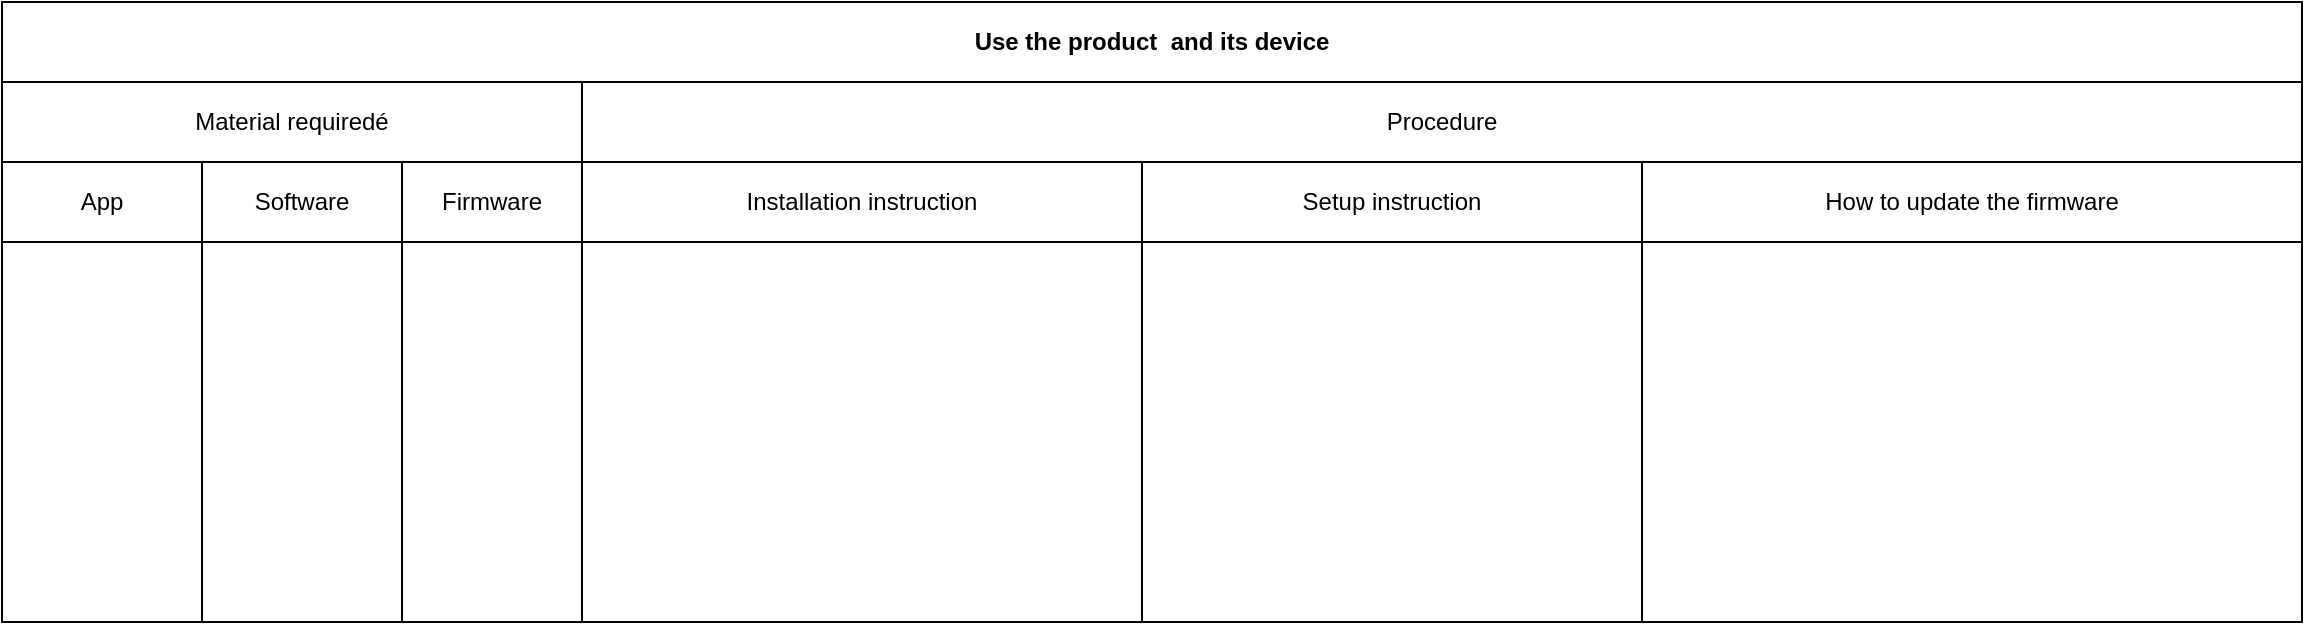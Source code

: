 <mxfile version="16.2.2" type="github">
  <diagram id="h3AYmYu8t9chLSCs5fEP" name="Page-1">
    <mxGraphModel dx="1186" dy="651" grid="1" gridSize="10" guides="1" tooltips="1" connect="1" arrows="1" fold="1" page="1" pageScale="1" pageWidth="827" pageHeight="1169" math="0" shadow="0">
      <root>
        <mxCell id="0" />
        <mxCell id="1" parent="0" />
        <mxCell id="IMxw4ipOFPsha8fWRkUb-1" value="" style="shape=table;startSize=0;container=1;collapsible=0;childLayout=tableLayout;" parent="1" vertex="1">
          <mxGeometry x="110" y="210" width="1150" height="40" as="geometry" />
        </mxCell>
        <mxCell id="IMxw4ipOFPsha8fWRkUb-2" value="" style="shape=partialRectangle;collapsible=0;dropTarget=0;pointerEvents=0;fillColor=none;top=0;left=0;bottom=0;right=0;points=[[0,0.5],[1,0.5]];portConstraint=eastwest;" parent="IMxw4ipOFPsha8fWRkUb-1" vertex="1">
          <mxGeometry width="1150" height="40" as="geometry" />
        </mxCell>
        <mxCell id="IMxw4ipOFPsha8fWRkUb-3" value="&lt;b&gt;Use the product&amp;nbsp; and its device&lt;/b&gt;" style="shape=partialRectangle;html=1;whiteSpace=wrap;connectable=0;overflow=hidden;fillColor=none;top=0;left=0;bottom=0;right=0;pointerEvents=1;" parent="IMxw4ipOFPsha8fWRkUb-2" vertex="1">
          <mxGeometry width="1150" height="40" as="geometry" />
        </mxCell>
        <mxCell id="IMxw4ipOFPsha8fWRkUb-4" value="" style="shape=table;startSize=0;container=1;collapsible=0;childLayout=tableLayout;" parent="1" vertex="1">
          <mxGeometry x="110" y="250" width="290" height="40" as="geometry" />
        </mxCell>
        <mxCell id="IMxw4ipOFPsha8fWRkUb-5" value="" style="shape=partialRectangle;collapsible=0;dropTarget=0;pointerEvents=0;fillColor=none;top=0;left=0;bottom=0;right=0;points=[[0,0.5],[1,0.5]];portConstraint=eastwest;" parent="IMxw4ipOFPsha8fWRkUb-4" vertex="1">
          <mxGeometry width="290" height="40" as="geometry" />
        </mxCell>
        <mxCell id="IMxw4ipOFPsha8fWRkUb-6" value="Material requiredé" style="shape=partialRectangle;html=1;whiteSpace=wrap;connectable=0;overflow=hidden;fillColor=none;top=0;left=0;bottom=0;right=0;pointerEvents=1;" parent="IMxw4ipOFPsha8fWRkUb-5" vertex="1">
          <mxGeometry width="290" height="40" as="geometry" />
        </mxCell>
        <mxCell id="IMxw4ipOFPsha8fWRkUb-7" value="" style="shape=table;startSize=0;container=1;collapsible=0;childLayout=tableLayout;" parent="1" vertex="1">
          <mxGeometry x="310" y="290" width="90" height="40" as="geometry" />
        </mxCell>
        <mxCell id="IMxw4ipOFPsha8fWRkUb-8" value="" style="shape=partialRectangle;collapsible=0;dropTarget=0;pointerEvents=0;fillColor=none;top=0;left=0;bottom=0;right=0;points=[[0,0.5],[1,0.5]];portConstraint=eastwest;" parent="IMxw4ipOFPsha8fWRkUb-7" vertex="1">
          <mxGeometry width="90" height="40" as="geometry" />
        </mxCell>
        <mxCell id="IMxw4ipOFPsha8fWRkUb-9" value="Firmware" style="shape=partialRectangle;html=1;whiteSpace=wrap;connectable=0;overflow=hidden;fillColor=none;top=0;left=0;bottom=0;right=0;pointerEvents=1;" parent="IMxw4ipOFPsha8fWRkUb-8" vertex="1">
          <mxGeometry width="90" height="40" as="geometry" />
        </mxCell>
        <mxCell id="IMxw4ipOFPsha8fWRkUb-10" value="" style="shape=table;startSize=0;container=1;collapsible=0;childLayout=tableLayout;" parent="1" vertex="1">
          <mxGeometry x="210" y="290" width="100" height="40" as="geometry" />
        </mxCell>
        <mxCell id="IMxw4ipOFPsha8fWRkUb-11" value="" style="shape=partialRectangle;collapsible=0;dropTarget=0;pointerEvents=0;fillColor=none;top=0;left=0;bottom=0;right=0;points=[[0,0.5],[1,0.5]];portConstraint=eastwest;" parent="IMxw4ipOFPsha8fWRkUb-10" vertex="1">
          <mxGeometry width="100" height="40" as="geometry" />
        </mxCell>
        <mxCell id="IMxw4ipOFPsha8fWRkUb-12" value="Software" style="shape=partialRectangle;html=1;whiteSpace=wrap;connectable=0;overflow=hidden;fillColor=none;top=0;left=0;bottom=0;right=0;pointerEvents=1;" parent="IMxw4ipOFPsha8fWRkUb-11" vertex="1">
          <mxGeometry width="100" height="40" as="geometry" />
        </mxCell>
        <mxCell id="IMxw4ipOFPsha8fWRkUb-13" value="" style="shape=table;startSize=0;container=1;collapsible=0;childLayout=tableLayout;" parent="1" vertex="1">
          <mxGeometry x="110" y="290" width="100" height="40" as="geometry" />
        </mxCell>
        <mxCell id="IMxw4ipOFPsha8fWRkUb-14" value="" style="shape=partialRectangle;collapsible=0;dropTarget=0;pointerEvents=0;fillColor=none;top=0;left=0;bottom=0;right=0;points=[[0,0.5],[1,0.5]];portConstraint=eastwest;" parent="IMxw4ipOFPsha8fWRkUb-13" vertex="1">
          <mxGeometry width="100" height="40" as="geometry" />
        </mxCell>
        <mxCell id="IMxw4ipOFPsha8fWRkUb-15" value="App" style="shape=partialRectangle;html=1;whiteSpace=wrap;connectable=0;overflow=hidden;fillColor=none;top=0;left=0;bottom=0;right=0;pointerEvents=1;" parent="IMxw4ipOFPsha8fWRkUb-14" vertex="1">
          <mxGeometry width="100" height="40" as="geometry" />
        </mxCell>
        <mxCell id="IMxw4ipOFPsha8fWRkUb-16" value="" style="shape=table;startSize=0;container=1;collapsible=0;childLayout=tableLayout;" parent="1" vertex="1">
          <mxGeometry x="400" y="250" width="860" height="40" as="geometry" />
        </mxCell>
        <mxCell id="IMxw4ipOFPsha8fWRkUb-17" value="" style="shape=partialRectangle;collapsible=0;dropTarget=0;pointerEvents=0;fillColor=none;top=0;left=0;bottom=0;right=0;points=[[0,0.5],[1,0.5]];portConstraint=eastwest;" parent="IMxw4ipOFPsha8fWRkUb-16" vertex="1">
          <mxGeometry width="860" height="40" as="geometry" />
        </mxCell>
        <mxCell id="IMxw4ipOFPsha8fWRkUb-18" value="Procedure" style="shape=partialRectangle;html=1;whiteSpace=wrap;connectable=0;overflow=hidden;fillColor=none;top=0;left=0;bottom=0;right=0;pointerEvents=1;" parent="IMxw4ipOFPsha8fWRkUb-17" vertex="1">
          <mxGeometry width="860" height="40" as="geometry" />
        </mxCell>
        <mxCell id="IMxw4ipOFPsha8fWRkUb-19" value="" style="shape=table;startSize=0;container=1;collapsible=0;childLayout=tableLayout;" parent="1" vertex="1">
          <mxGeometry x="400" y="290" width="280" height="40" as="geometry" />
        </mxCell>
        <mxCell id="IMxw4ipOFPsha8fWRkUb-20" value="" style="shape=partialRectangle;collapsible=0;dropTarget=0;pointerEvents=0;fillColor=none;top=0;left=0;bottom=0;right=0;points=[[0,0.5],[1,0.5]];portConstraint=eastwest;" parent="IMxw4ipOFPsha8fWRkUb-19" vertex="1">
          <mxGeometry width="280" height="40" as="geometry" />
        </mxCell>
        <mxCell id="IMxw4ipOFPsha8fWRkUb-21" value="Installation instruction" style="shape=partialRectangle;html=1;whiteSpace=wrap;connectable=0;overflow=hidden;fillColor=none;top=0;left=0;bottom=0;right=0;pointerEvents=1;" parent="IMxw4ipOFPsha8fWRkUb-20" vertex="1">
          <mxGeometry width="280" height="40" as="geometry" />
        </mxCell>
        <mxCell id="IMxw4ipOFPsha8fWRkUb-22" value="" style="shape=table;startSize=0;container=1;collapsible=0;childLayout=tableLayout;" parent="1" vertex="1">
          <mxGeometry x="680" y="290" width="250" height="40" as="geometry" />
        </mxCell>
        <mxCell id="IMxw4ipOFPsha8fWRkUb-23" value="" style="shape=partialRectangle;collapsible=0;dropTarget=0;pointerEvents=0;fillColor=none;top=0;left=0;bottom=0;right=0;points=[[0,0.5],[1,0.5]];portConstraint=eastwest;" parent="IMxw4ipOFPsha8fWRkUb-22" vertex="1">
          <mxGeometry width="250" height="40" as="geometry" />
        </mxCell>
        <mxCell id="IMxw4ipOFPsha8fWRkUb-24" value="Setup instruction" style="shape=partialRectangle;html=1;whiteSpace=wrap;connectable=0;overflow=hidden;fillColor=none;top=0;left=0;bottom=0;right=0;pointerEvents=1;" parent="IMxw4ipOFPsha8fWRkUb-23" vertex="1">
          <mxGeometry width="250" height="40" as="geometry" />
        </mxCell>
        <mxCell id="IMxw4ipOFPsha8fWRkUb-25" value="" style="shape=table;startSize=0;container=1;collapsible=0;childLayout=tableLayout;" parent="1" vertex="1">
          <mxGeometry x="930" y="290" width="330" height="40" as="geometry" />
        </mxCell>
        <mxCell id="IMxw4ipOFPsha8fWRkUb-26" value="" style="shape=partialRectangle;collapsible=0;dropTarget=0;pointerEvents=0;fillColor=none;top=0;left=0;bottom=0;right=0;points=[[0,0.5],[1,0.5]];portConstraint=eastwest;" parent="IMxw4ipOFPsha8fWRkUb-25" vertex="1">
          <mxGeometry width="330" height="40" as="geometry" />
        </mxCell>
        <mxCell id="IMxw4ipOFPsha8fWRkUb-27" value="How to update the firmware" style="shape=partialRectangle;html=1;whiteSpace=wrap;connectable=0;overflow=hidden;fillColor=none;top=0;left=0;bottom=0;right=0;pointerEvents=1;" parent="IMxw4ipOFPsha8fWRkUb-26" vertex="1">
          <mxGeometry width="330" height="40" as="geometry" />
        </mxCell>
        <mxCell id="IMxw4ipOFPsha8fWRkUb-28" value="" style="shape=table;startSize=0;container=1;collapsible=0;childLayout=tableLayout;" parent="1" vertex="1">
          <mxGeometry x="110" y="330" width="100" height="190" as="geometry" />
        </mxCell>
        <mxCell id="IMxw4ipOFPsha8fWRkUb-29" value="" style="shape=partialRectangle;collapsible=0;dropTarget=0;pointerEvents=0;fillColor=none;top=0;left=0;bottom=0;right=0;points=[[0,0.5],[1,0.5]];portConstraint=eastwest;" parent="IMxw4ipOFPsha8fWRkUb-28" vertex="1">
          <mxGeometry width="100" height="190" as="geometry" />
        </mxCell>
        <mxCell id="IMxw4ipOFPsha8fWRkUb-30" value="" style="shape=partialRectangle;html=1;whiteSpace=wrap;connectable=0;overflow=hidden;fillColor=none;top=0;left=0;bottom=0;right=0;pointerEvents=1;" parent="IMxw4ipOFPsha8fWRkUb-29" vertex="1">
          <mxGeometry width="100" height="190" as="geometry" />
        </mxCell>
        <mxCell id="IMxw4ipOFPsha8fWRkUb-31" value="" style="shape=table;startSize=0;container=1;collapsible=0;childLayout=tableLayout;" parent="1" vertex="1">
          <mxGeometry x="210" y="330" width="100" height="190" as="geometry" />
        </mxCell>
        <mxCell id="IMxw4ipOFPsha8fWRkUb-32" value="" style="shape=partialRectangle;collapsible=0;dropTarget=0;pointerEvents=0;fillColor=none;top=0;left=0;bottom=0;right=0;points=[[0,0.5],[1,0.5]];portConstraint=eastwest;" parent="IMxw4ipOFPsha8fWRkUb-31" vertex="1">
          <mxGeometry width="100" height="190" as="geometry" />
        </mxCell>
        <mxCell id="IMxw4ipOFPsha8fWRkUb-33" value="" style="shape=partialRectangle;html=1;whiteSpace=wrap;connectable=0;overflow=hidden;fillColor=none;top=0;left=0;bottom=0;right=0;pointerEvents=1;" parent="IMxw4ipOFPsha8fWRkUb-32" vertex="1">
          <mxGeometry width="100" height="190" as="geometry" />
        </mxCell>
        <mxCell id="IMxw4ipOFPsha8fWRkUb-34" value="" style="shape=table;startSize=0;container=1;collapsible=0;childLayout=tableLayout;" parent="1" vertex="1">
          <mxGeometry x="310" y="330" width="90" height="190" as="geometry" />
        </mxCell>
        <mxCell id="IMxw4ipOFPsha8fWRkUb-35" value="" style="shape=partialRectangle;collapsible=0;dropTarget=0;pointerEvents=0;fillColor=none;top=0;left=0;bottom=0;right=0;points=[[0,0.5],[1,0.5]];portConstraint=eastwest;" parent="IMxw4ipOFPsha8fWRkUb-34" vertex="1">
          <mxGeometry width="90" height="190" as="geometry" />
        </mxCell>
        <mxCell id="IMxw4ipOFPsha8fWRkUb-36" value="" style="shape=partialRectangle;html=1;whiteSpace=wrap;connectable=0;overflow=hidden;fillColor=none;top=0;left=0;bottom=0;right=0;pointerEvents=1;" parent="IMxw4ipOFPsha8fWRkUb-35" vertex="1">
          <mxGeometry width="90" height="190" as="geometry" />
        </mxCell>
        <mxCell id="IMxw4ipOFPsha8fWRkUb-37" value="" style="shape=table;startSize=0;container=1;collapsible=0;childLayout=tableLayout;" parent="1" vertex="1">
          <mxGeometry x="400" y="330" width="280" height="190" as="geometry" />
        </mxCell>
        <mxCell id="IMxw4ipOFPsha8fWRkUb-38" value="" style="shape=partialRectangle;collapsible=0;dropTarget=0;pointerEvents=0;fillColor=none;top=0;left=0;bottom=0;right=0;points=[[0,0.5],[1,0.5]];portConstraint=eastwest;" parent="IMxw4ipOFPsha8fWRkUb-37" vertex="1">
          <mxGeometry width="280" height="190" as="geometry" />
        </mxCell>
        <mxCell id="IMxw4ipOFPsha8fWRkUb-39" value="" style="shape=partialRectangle;html=1;whiteSpace=wrap;connectable=0;overflow=hidden;fillColor=none;top=0;left=0;bottom=0;right=0;pointerEvents=1;" parent="IMxw4ipOFPsha8fWRkUb-38" vertex="1">
          <mxGeometry width="280" height="190" as="geometry" />
        </mxCell>
        <mxCell id="IMxw4ipOFPsha8fWRkUb-40" value="" style="shape=table;startSize=0;container=1;collapsible=0;childLayout=tableLayout;" parent="1" vertex="1">
          <mxGeometry x="680" y="330" width="250" height="190" as="geometry" />
        </mxCell>
        <mxCell id="IMxw4ipOFPsha8fWRkUb-41" value="" style="shape=partialRectangle;collapsible=0;dropTarget=0;pointerEvents=0;fillColor=none;top=0;left=0;bottom=0;right=0;points=[[0,0.5],[1,0.5]];portConstraint=eastwest;" parent="IMxw4ipOFPsha8fWRkUb-40" vertex="1">
          <mxGeometry width="250" height="190" as="geometry" />
        </mxCell>
        <mxCell id="IMxw4ipOFPsha8fWRkUb-42" value="" style="shape=partialRectangle;html=1;whiteSpace=wrap;connectable=0;overflow=hidden;fillColor=none;top=0;left=0;bottom=0;right=0;pointerEvents=1;" parent="IMxw4ipOFPsha8fWRkUb-41" vertex="1">
          <mxGeometry width="250" height="190" as="geometry" />
        </mxCell>
        <mxCell id="IMxw4ipOFPsha8fWRkUb-43" value="" style="shape=table;startSize=0;container=1;collapsible=0;childLayout=tableLayout;" parent="1" vertex="1">
          <mxGeometry x="930" y="330" width="330" height="190" as="geometry" />
        </mxCell>
        <mxCell id="IMxw4ipOFPsha8fWRkUb-44" value="" style="shape=partialRectangle;collapsible=0;dropTarget=0;pointerEvents=0;fillColor=none;top=0;left=0;bottom=0;right=0;points=[[0,0.5],[1,0.5]];portConstraint=eastwest;" parent="IMxw4ipOFPsha8fWRkUb-43" vertex="1">
          <mxGeometry width="330" height="190" as="geometry" />
        </mxCell>
        <mxCell id="IMxw4ipOFPsha8fWRkUb-45" value="" style="shape=partialRectangle;html=1;whiteSpace=wrap;connectable=0;overflow=hidden;fillColor=none;top=0;left=0;bottom=0;right=0;pointerEvents=1;" parent="IMxw4ipOFPsha8fWRkUb-44" vertex="1">
          <mxGeometry width="330" height="190" as="geometry" />
        </mxCell>
      </root>
    </mxGraphModel>
  </diagram>
</mxfile>
